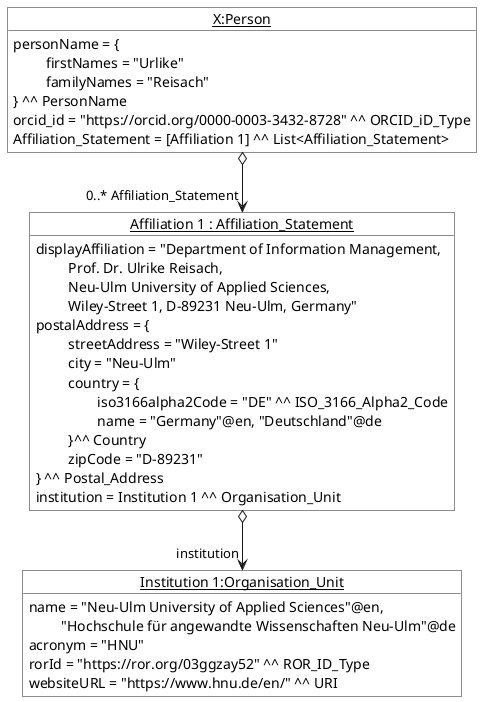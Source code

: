 @startuml
	!startsub person
	object "<u>X:Person</u>" as X #ffffff {
           personName = {
           \t firstNames = "Urlike"
           \t familyNames = "Reisach"
           } ^^ PersonName
           orcid_id = "https://orcid.org/0000-0003-3432-8728" ^^ ORCID_iD_Type
           Affiliation_Statement = [Affiliation 1] ^^ List<Affiliation_Statement>
        }
    !endsub

    !startsub ins
    object "<u>Institution 1:Organisation_Unit</u>" as Ins1 #ffffff {
    	    name = "Neu-Ulm University of Applied Sciences"@en,
    	    \t "Hochschule für angewandte Wissenschaften Neu-Ulm"@de
            acronym = "HNU"
            rorId = "https://ror.org/03ggzay52" ^^ ROR_ID_Type
            websiteURL = "https://www.hnu.de/en/" ^^ URI
    	}
    !endsub

    !startsub Affiliation_Statement
    object "<u>Affiliation 1 : Affiliation_Statement</u>" as Aff1 #ffffff {
            displayAffiliation = "Department of Information Management,
            \t Prof. Dr. Ulrike Reisach,
            \t Neu-Ulm University of Applied Sciences,
            \t Wiley-Street 1, D-89231 Neu-Ulm, Germany"
            postalAddress = {
            \t streetAddress = "Wiley-Street 1"
            \t city = "Neu-Ulm"
            \t country = {
                        \t\t iso3166alpha2Code = "DE" ^^ ISO_3166_Alpha2_Code
                        \t\t name = "Germany"@en, "Deutschland"@de
                        \t }^^ Country
            \t zipCode = "D-89231"
            } ^^ Postal_Address
            institution = Institution 1 ^^ Organisation_Unit
        }
    !endsub

    !startsub Affiliation_Statement
        Aff1 o--> "institution" Ins1
    !endsub
    !startsub Affiliation_Statement
        X o--> "0..* Affiliation_Statement" Aff1
    !endsub


@enduml